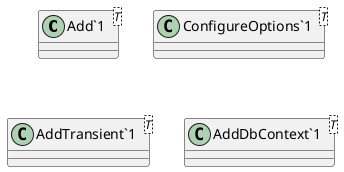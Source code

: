 @startuml
class "Add`1"<T> {
}
class "ConfigureOptions`1"<T> {
}
class "AddTransient`1"<T> {
}
class "AddDbContext`1"<T> {
}
@enduml
